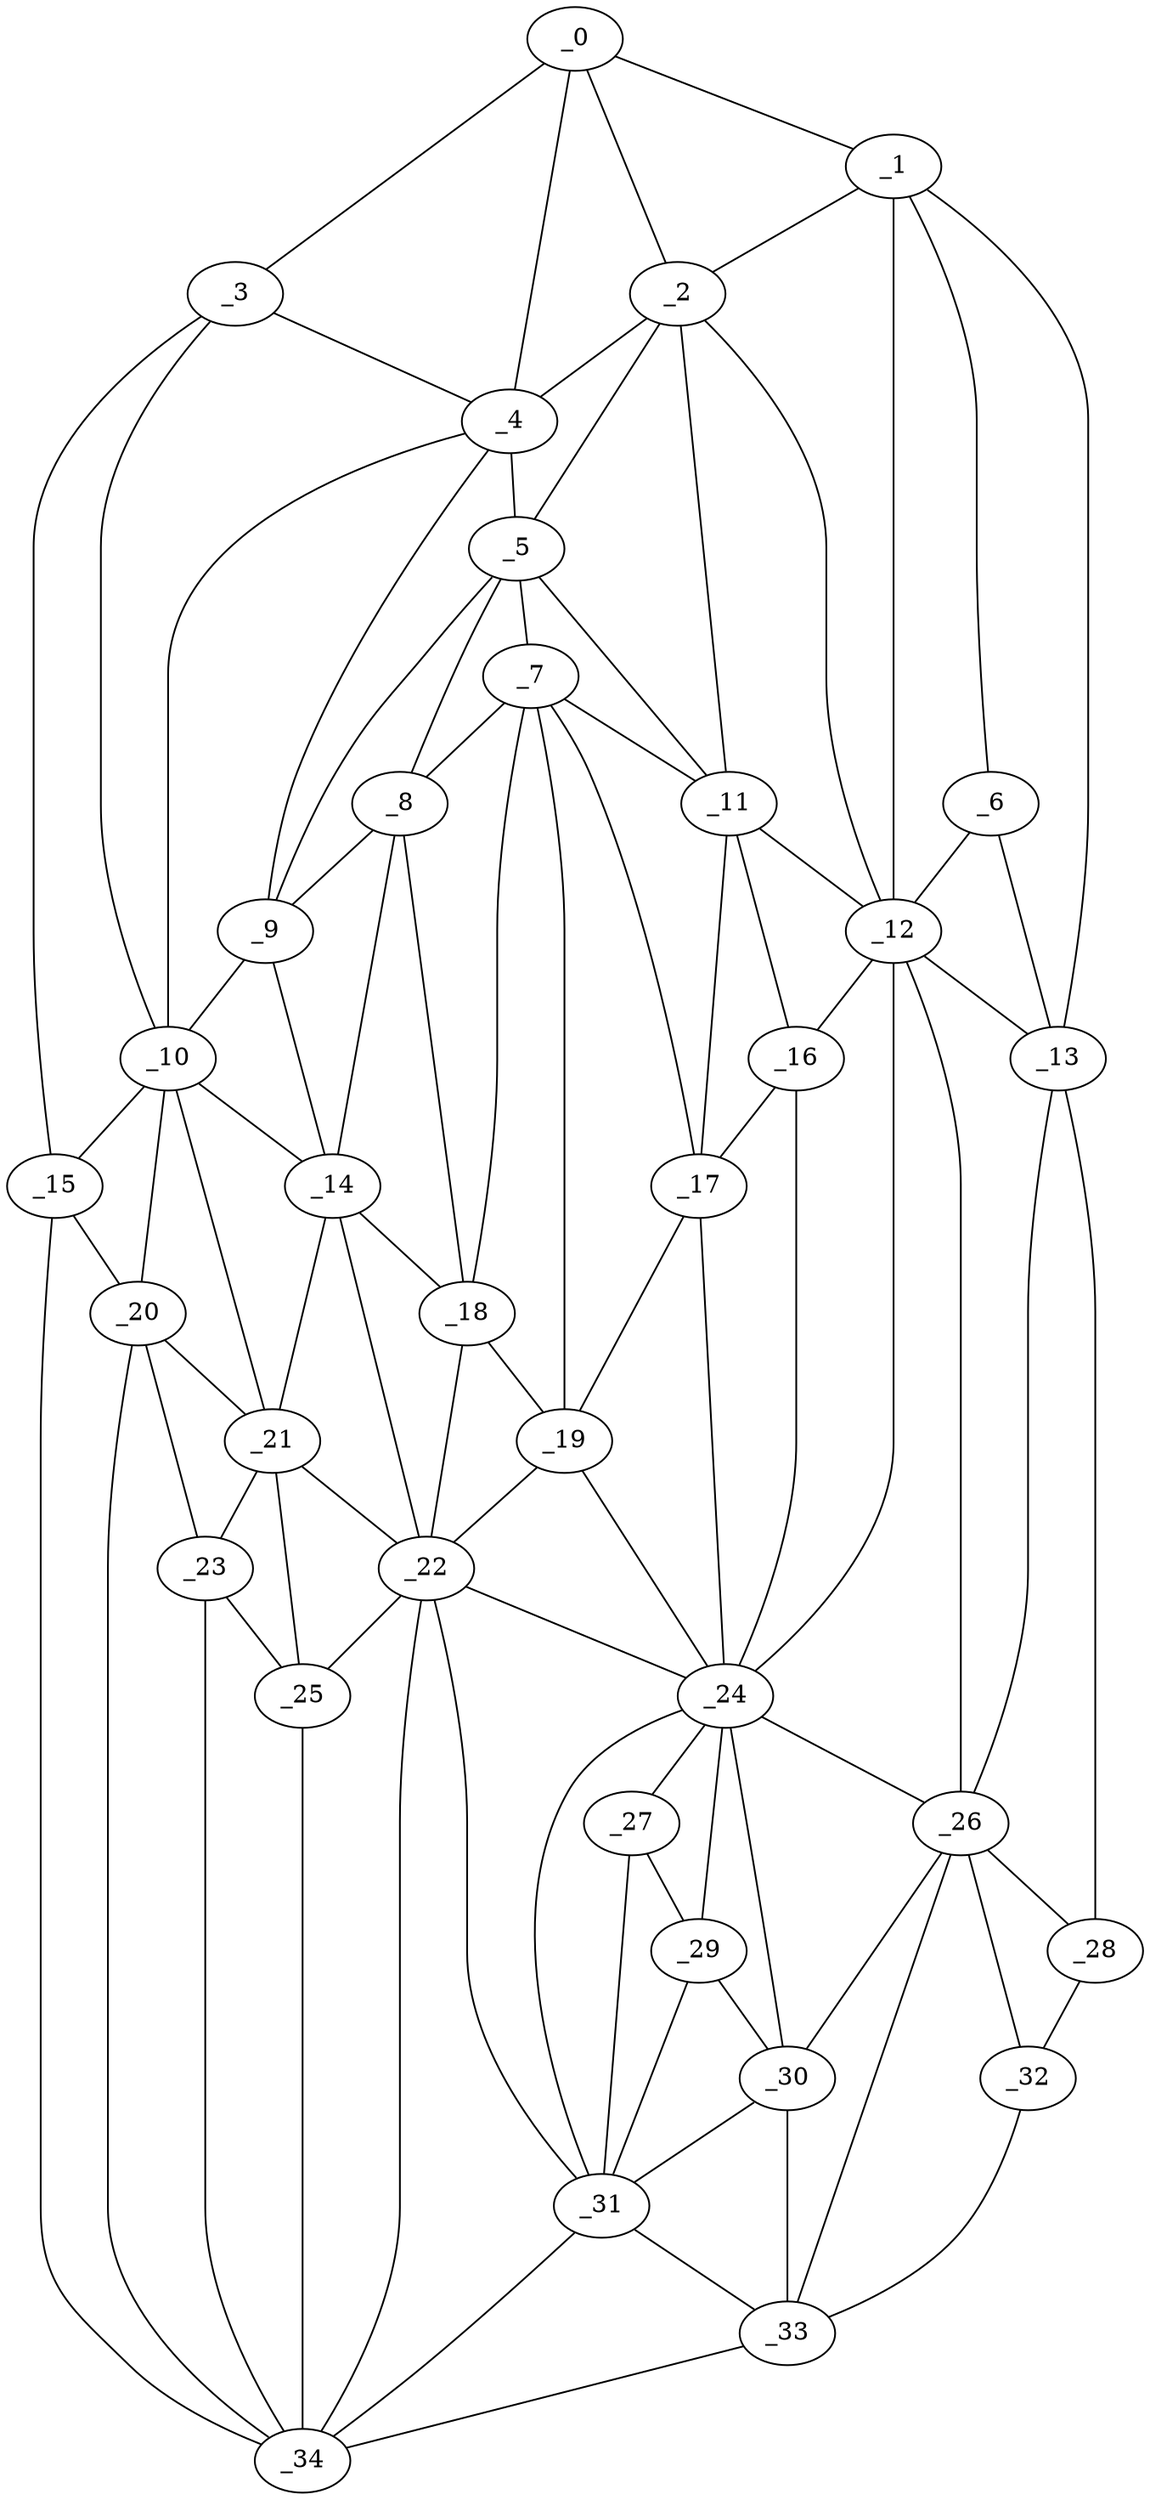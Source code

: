 graph "obj39__295.gxl" {
	_0	 [x=21,
		y=44];
	_1	 [x=24,
		y=29];
	_0 -- _1	 [valence=1];
	_2	 [x=26,
		y=52];
	_0 -- _2	 [valence=2];
	_3	 [x=28,
		y=101];
	_0 -- _3	 [valence=1];
	_4	 [x=30,
		y=94];
	_0 -- _4	 [valence=2];
	_1 -- _2	 [valence=1];
	_6	 [x=54,
		y=9];
	_1 -- _6	 [valence=2];
	_12	 [x=63,
		y=38];
	_1 -- _12	 [valence=2];
	_13	 [x=64,
		y=2];
	_1 -- _13	 [valence=1];
	_2 -- _4	 [valence=2];
	_5	 [x=32,
		y=68];
	_2 -- _5	 [valence=2];
	_11	 [x=62,
		y=59];
	_2 -- _11	 [valence=1];
	_2 -- _12	 [valence=2];
	_3 -- _4	 [valence=2];
	_10	 [x=59,
		y=99];
	_3 -- _10	 [valence=2];
	_15	 [x=68,
		y=125];
	_3 -- _15	 [valence=1];
	_4 -- _5	 [valence=2];
	_9	 [x=58,
		y=83];
	_4 -- _9	 [valence=2];
	_4 -- _10	 [valence=2];
	_7	 [x=58,
		y=68];
	_5 -- _7	 [valence=2];
	_8	 [x=58,
		y=73];
	_5 -- _8	 [valence=1];
	_5 -- _9	 [valence=1];
	_5 -- _11	 [valence=2];
	_6 -- _12	 [valence=2];
	_6 -- _13	 [valence=1];
	_7 -- _8	 [valence=2];
	_7 -- _11	 [valence=1];
	_17	 [x=73,
		y=59];
	_7 -- _17	 [valence=1];
	_18	 [x=75,
		y=74];
	_7 -- _18	 [valence=2];
	_19	 [x=77,
		y=65];
	_7 -- _19	 [valence=2];
	_8 -- _9	 [valence=2];
	_14	 [x=64,
		y=82];
	_8 -- _14	 [valence=2];
	_8 -- _18	 [valence=2];
	_9 -- _10	 [valence=2];
	_9 -- _14	 [valence=2];
	_10 -- _14	 [valence=2];
	_10 -- _15	 [valence=2];
	_20	 [x=77,
		y=111];
	_10 -- _20	 [valence=2];
	_21	 [x=81,
		y=102];
	_10 -- _21	 [valence=1];
	_11 -- _12	 [valence=2];
	_16	 [x=70,
		y=50];
	_11 -- _16	 [valence=2];
	_11 -- _17	 [valence=2];
	_12 -- _13	 [valence=2];
	_12 -- _16	 [valence=2];
	_24	 [x=89,
		y=53];
	_12 -- _24	 [valence=2];
	_26	 [x=100,
		y=21];
	_12 -- _26	 [valence=2];
	_13 -- _26	 [valence=1];
	_28	 [x=105,
		y=8];
	_13 -- _28	 [valence=1];
	_14 -- _18	 [valence=2];
	_14 -- _21	 [valence=2];
	_22	 [x=83,
		y=83];
	_14 -- _22	 [valence=2];
	_15 -- _20	 [valence=1];
	_34	 [x=108,
		y=94];
	_15 -- _34	 [valence=1];
	_16 -- _17	 [valence=2];
	_16 -- _24	 [valence=2];
	_17 -- _19	 [valence=2];
	_17 -- _24	 [valence=2];
	_18 -- _19	 [valence=1];
	_18 -- _22	 [valence=2];
	_19 -- _22	 [valence=1];
	_19 -- _24	 [valence=1];
	_20 -- _21	 [valence=2];
	_23	 [x=85,
		y=103];
	_20 -- _23	 [valence=2];
	_20 -- _34	 [valence=2];
	_21 -- _22	 [valence=2];
	_21 -- _23	 [valence=1];
	_25	 [x=91,
		y=93];
	_21 -- _25	 [valence=2];
	_22 -- _24	 [valence=2];
	_22 -- _25	 [valence=2];
	_31	 [x=107,
		y=54];
	_22 -- _31	 [valence=2];
	_22 -- _34	 [valence=1];
	_23 -- _25	 [valence=2];
	_23 -- _34	 [valence=1];
	_24 -- _26	 [valence=2];
	_27	 [x=100,
		y=51];
	_24 -- _27	 [valence=2];
	_29	 [x=106,
		y=45];
	_24 -- _29	 [valence=2];
	_30	 [x=107,
		y=29];
	_24 -- _30	 [valence=2];
	_24 -- _31	 [valence=1];
	_25 -- _34	 [valence=2];
	_26 -- _28	 [valence=1];
	_26 -- _30	 [valence=2];
	_32	 [x=108,
		y=13];
	_26 -- _32	 [valence=2];
	_33	 [x=108,
		y=23];
	_26 -- _33	 [valence=1];
	_27 -- _29	 [valence=1];
	_27 -- _31	 [valence=2];
	_28 -- _32	 [valence=1];
	_29 -- _30	 [valence=1];
	_29 -- _31	 [valence=2];
	_30 -- _31	 [valence=2];
	_30 -- _33	 [valence=2];
	_31 -- _33	 [valence=2];
	_31 -- _34	 [valence=2];
	_32 -- _33	 [valence=1];
	_33 -- _34	 [valence=1];
}
